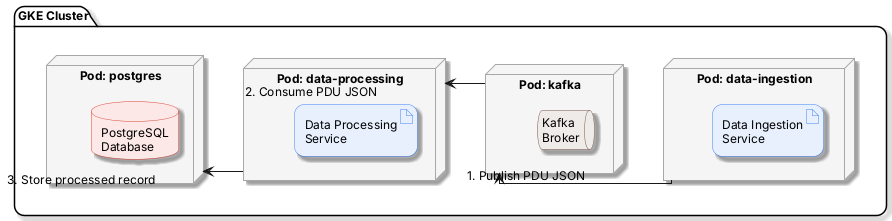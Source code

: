 @startuml
' Styling
skinparam handwritten false
skinparam roundcorner 20
skinparam shadowing true
skinparam defaultFontName "Inter"
skinparam defaultFontSize 12
skinparam Linetype ortho
skinparam artifact {
  borderColor #4285F4
  backgroundColor #E8F0FE
}
skinparam queue {
  borderColor #795548
  backgroundColor #EFEBE9
}
skinparam database {
  borderColor #DB4437
  backgroundColor #FCE8E6
}
skinparam node {
  borderColor #A8A8A8
  backgroundColor #F5F5F5
}

package "GKE Cluster" {
    node "Pod: data-ingestion" as pod_ingestion {
        artifact "Data Ingestion\nService"
    }

    node "Pod: kafka" as pod_kafka {
        queue "Kafka\nBroker"
    }

    node "Pod: data-processing" as pod_processing {
        artifact "Data Processing\nService"
    }

    node "Pod: postgres" as pod_postgres {
        database "PostgreSQL\nDatabase"
    }
}

' Relationships
pod_ingestion -> pod_kafka : 1. Publish PDU JSON
pod_kafka -> pod_processing : 2. Consume PDU JSON
pod_processing -> pod_postgres: 3. Store processed record

@enduml